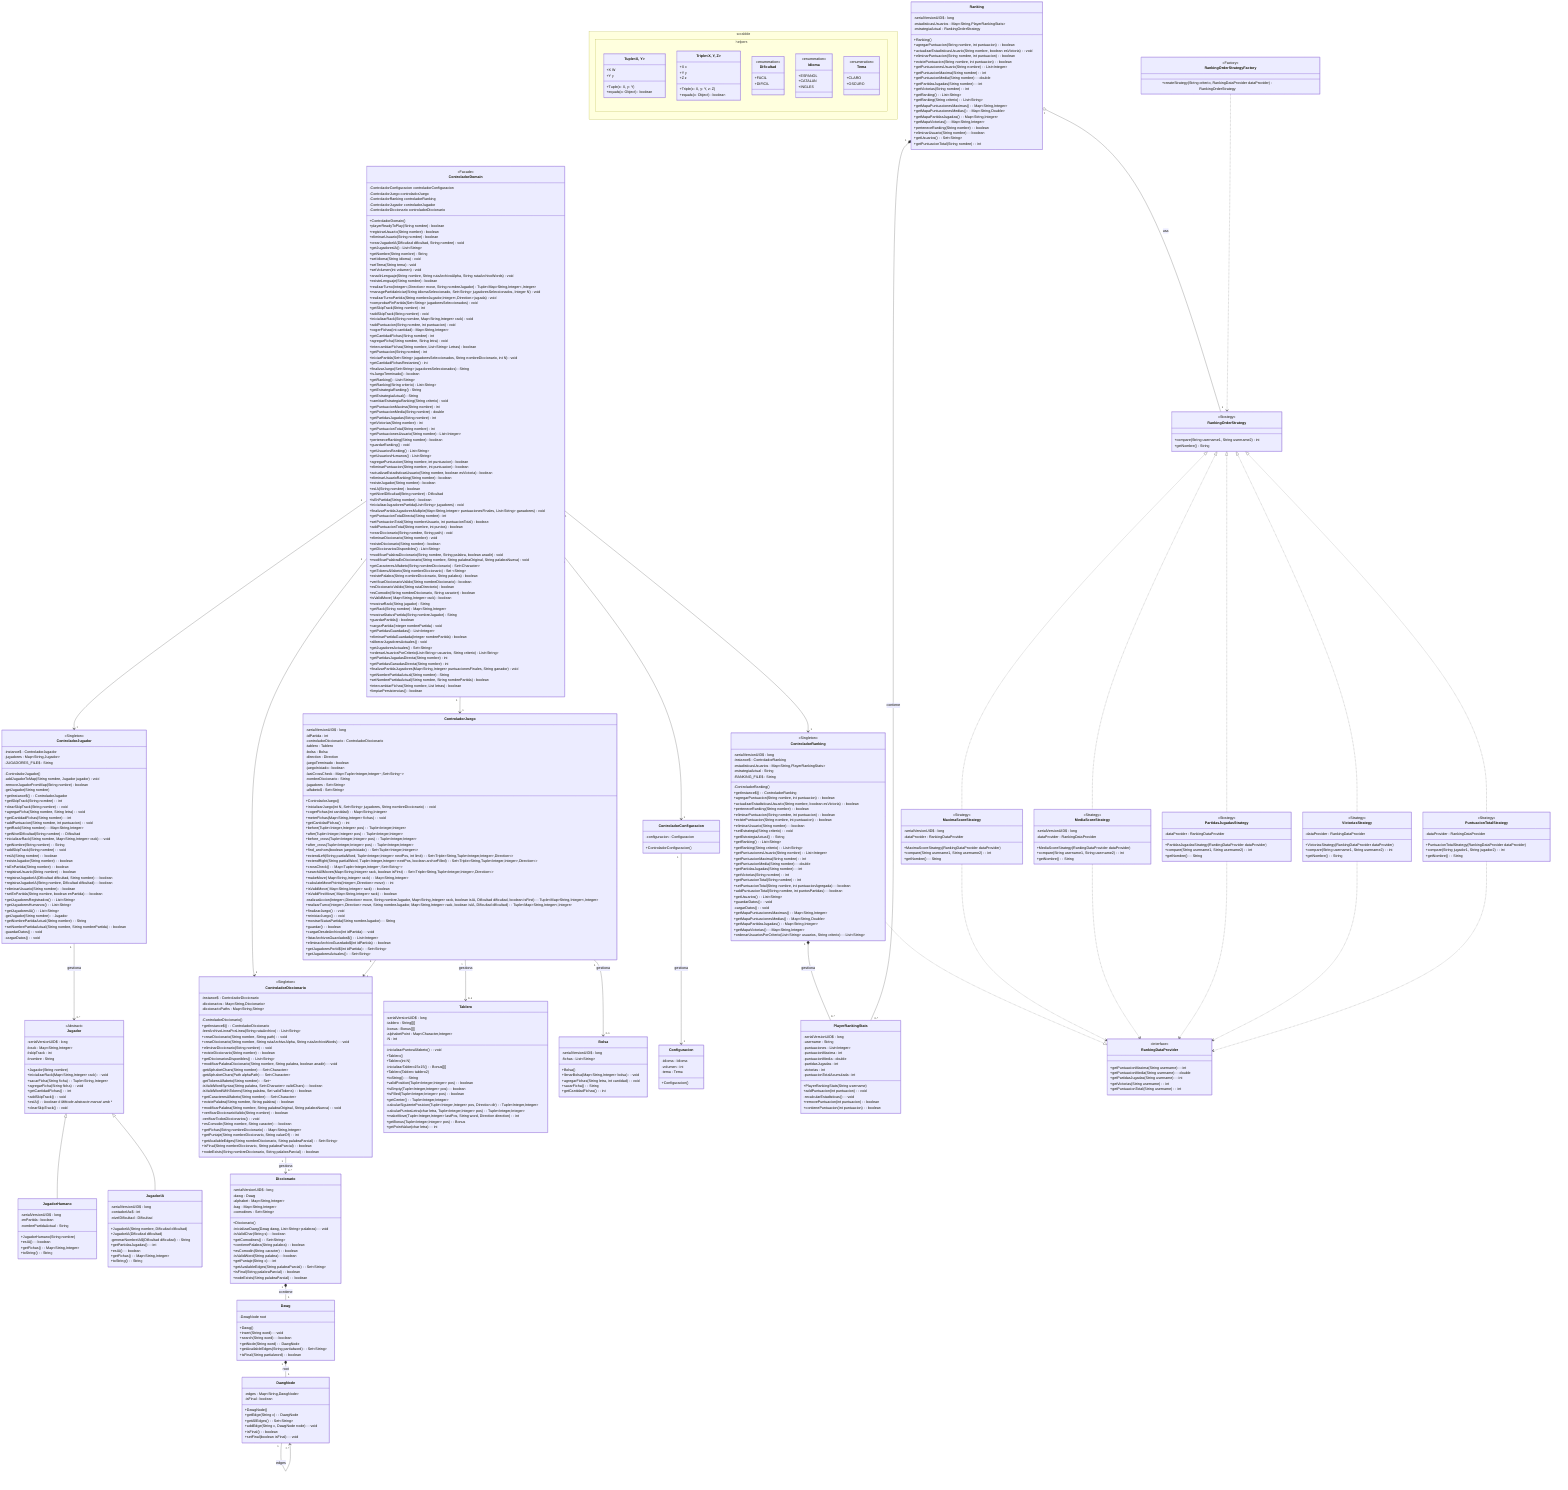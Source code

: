 classDiagram
    direction TB
    class ControladorDomain {
        <<Facade>>
        -ControladorConfiguracion controladorConfiguracion
        -ControladorJuego controladorJuego
        -ControladorRanking controladorRanking
        -ControladorJugador controladorJugador
        -ControladorDiccionario controladorDiccionario
        +ControladorDomain()
        +playerReadyToPlay(String nombre) boolean
        +registrarUsuario(String nombre) boolean
        +eliminarUsuario(String nombre) boolean
        +crearJugadorIA(Dificultad dificultad, String nombre) void
        +getJugadoresIA() List~String~
        +getNombre(String nombre) String
    
        +setIdioma(String idioma) void
        +setTema(String tema) void
        +setVolumen(int volumen) void
        +anadirLenguaje(String nombre, String rutaArchivoAlpha, String rutaArchivoWords) void
        +existeLenguaje(String nombre) boolean
        +realizarTurno(Triple~String,Tuple~Integer,Integer~,Direction~ move, String nombreJugador) Tuple~Map~String,Integer~,Integer~
        +managePartidaIniciar(String idiomaSeleccionado, Set~String~ jugadoresSeleccionados, Integer N) void
        +realizarTurnoPartida(String nombreJugador, Triple~String,Tuple~Integer,Integer~,Direction~ jugada) void
        +comprobarFinPartida(Set~String~ jugadoresSeleccionados) void
        +getSkipTrack(String nombre) int
        +addSkipTrack(String nombre) void
        +inicializarRack(String nombre, Map~String,Integer~ rack) void
        +addPuntuacion(String nombre, int puntuacion) void
        +cogerFichas(int cantidad) Map~String,Integer~
        +getCantidadFichas(String nombre) int
        +agregarFicha(String nombre, String letra) void
        +intercambiarFichas (String nombre, List~String~ Letras) boolean
        +getPuntuacion(String nombre) int
        +iniciarPartida(Set~String~ jugadoresSeleccionados, String nombreDiccionario, int N) void
        +getCantidadFichasRestantes() int
        +finalizarJuego(Set~String~ jugadoresSeleccionados) String
        +isJuegoTerminado() boolean
        +getRanking() List~String~
        +getRanking(String criterio) List~String~
        +getEstrategiaRanking() String
        +getEstrategiaActual() String
        +cambiarEstrategiaRanking(String criterio) void
        +getPuntuacionMaxima(String nombre) int
        +getPuntuacionMedia(String nombre) double
        +getPartidasJugadas(String nombre) int
        +getVictorias(String nombre) int
        +getPuntuacionTotal(String nombre) int
        +getPuntuacionesUsuario(String nombre) List~Integer~
        +perteneceRanking(String nombre) boolean
        +guardarRanking() void
        +getUsuariosRanking() List~String~
        +getUsuariosHumanos() List~String~
        +agregarPuntuacion(String nombre, int puntuacion) boolean
        +eliminarPuntuacion(String nombre, int puntuacion) boolean
        +actualizarEstadisticasUsuario(String nombre, boolean esVictoria) boolean
        +eliminarUsuarioRanking(String nombre) boolean
        +existeJugador(String nombre) boolean
        +esIA(String nombre) boolean
        +getNivelDificultad(String nombre) Dificultad
        +isEnPartida(String nombre) boolean
        +inicializarJugadoresPartida(List~String~ jugadores) void
        +finalizarPartidaJugadoresMultiple(Map~String,Integer~ puntuacionesFinales, List~String~ ganadores) void
        +getPuntuacionTotalDirecta(String nombre) int
        +setPuntuacionTotal(String nombreUsuario, int puntuacionTotal) boolean
        +addPuntuacionTotal(String nombre, int puntos) boolean
        +crearDiccionario(String nombre, String path) void
        +eliminarDiccionario(String nombre) void
        +existeDiccionario(String nombre) boolean
        +getDiccionariosDisponibles() List~String~
        +modificarPalabraDiccionario(String nombre, String palabra, boolean anadir) void
        +modificarPalabraEnDiccionario(String nombre, String palabraOriginal, String palabraNueva) void
        +getCaracteresAlfabeto(String nombreDiccionario) Set~Character~
        +getTokensAlfabeto(Strig nombreDiccionario)Set ~String~
        +existePalabra(String nombreDiccionario, String palabra) boolean
        +verificarDiccionarioValido(String nombreDiccionario) boolean
        +esDiccionarioValido(String rutaDirectorio) boolean
        +esComodin(String nombreDiccionario, String caracter) boolean
        +isValidMove(Triple~String,Tuple~Integer,Integer~,Direction~ move, Map~String,Integer~ rack) boolean
        +mostrarRack(String jugador) String
        +getRack(String nombre) Map~String,Integer~
        +mostrarStatusPartida(String nombreJugador) String
        +guardarPartida() boolean
        +cargarPartida(Integer nombrePartida) void
        +getPartidasGuardadas() List~Integer~
        +eliminarPartidaGuardada(Integer nombrePartida) boolean
        +aliberarJugadoresActuales() void
        +getJugadoresActuales() Set~String~
        +ordenarUsuariosPorCriterio(List~String~ usuarios, String criterio) List~String~
        +getPartidasJugadasDirecta(String nombre) int
        +getPartidasGanadasDirecta(String nombre) int
        +finalizarPartidaJugadores(Map~String,Integer~ puntuacionesFinales, String ganador) void
        +getNombrePartidaActual(String nombre) String
        +setNombrePartidaActual(String nombre, String nombrePartida) boolean
        +intercambiarFichas(String nombre, List<String> letras) boolean
        +limpiarPersistencias() boolean
    }
    class ControladorConfiguracion {
        -configuracion : Configuracion
        +ControladorConfiguracion()
    }
    
    class ControladorJuego {
        -serialVersionUID$ : long
        -idPartida : int
        -controladorDiccionario : ControladorDiccionario
        -tablero : Tablero
        -bolsa : Bolsa
        -direction : Direction
        -juegoTerminado : boolean
        -juegoIniciado : boolean
        -lastCrossCheck : Map~Tuple~Integer,Integer~,Set~String~~
        -nombreDiccionario : String
        -jugadores : Set~String~
        -alfabeto$ : Set~String~
        +ControladorJuego()
        +inicializarJuego(int N, Set~String~ jugadores, String nombreDiccionario) : void
        +cogerFichas(int cantidad) : Map~String,Integer~
        +meterFichas(Map~String,Integer~ fichas) : void
        +getCantidadFichas() : int
        +before(Tuple~Integer,Integer~ pos) : Tuple~Integer,Integer~
        +after(Tuple~Integer,Integer~ pos) : Tuple~Integer,Integer~
        +before_cross(Tuple~Integer,Integer~ pos) : Tuple~Integer,Integer~
        +after_cross(Tuple~Integer,Integer~ pos) : Tuple~Integer,Integer~
        +find_anchors(boolean juegoIniciado) : Set~Tuple~Integer,Integer~~
        +extendLeft(String partialWord, Map~String,Integer~ rack, Tuple~Integer,Integer~ nextPos, int limit) : Set~Triple~String,Tuple~Integer,Integer~,Direction~~
        +extendRight(String partialWord, Map~String,Integer~ rack, Tuple~Integer,Integer~ nextPos, boolean archorFilled) : Set~Triple~String,Tuple~Integer,Integer~,Direction~~
        +crossCheck() : Map~Tuple~Integer,Integer~,Set~String~~
        +searchAllMoves(Map~String,Integer~ rack, boolean isFirst) : Set~Triple~String,Tuple~Integer,Integer~,Direction~~
        +makeMove(Triple~String,Tuple~Integer,Integer~,Direction~ move, Map~String,Integer~ rack) : Map~String,Integer~
        +calculateMovePoints(Triple~String,Tuple~Integer,Integer~,Direction~ move) : int
        +isValidMove(Triple~String,Tuple~Integer,Integer~,Direction~ move, Map~String,Integer~ rack) : boolean
        +isValidFirstMove(Triple~String,Tuple~Integer,Integer~,Direction~ move, Map~String,Integer~ rack) : boolean
        -realizarAccion(Triple~String,Tuple~Integer,Integer~,Direction~ move, String nombreJugador, Map~String,Integer~ rack, boolean isIA, Dificultad dificultad, boolean isFirst) : Tuple~Map~String,Integer~,Integer~
        +realizarTurno(Triple~String,Tuple~Integer,Integer~,Direction~ move, String nombreJugador, Map~String,Integer~ rack, boolean isIA, Dificultad dificultad) : Tuple~Map~String,Integer~,Integer~
        +finalizarJuego() : void
        +reiniciarJuego() : void
        +mostrarStatusPartida(String nombreJugador) : String
        +guardar() : boolean
        +cargarDesdeArchivo(int idPartida) : void
        +listarArchivosGuardados$() : List~Integer~
        +eliminarArchivoGuardado$(int idPartida) : boolean
        +getJugadoresPorId$(int idPartida) : Set~String~
        +getJugadoresActuales() : Set~String~
    }
    class ControladorJugador {
        <<Singleton>>
        -instance$ : ControladorJugador
        -jugadores : Map~String,Jugador~
        -JUGADORES_FILE$ : String
        -ControladorJugador()
        -addJugadorToMap(String nombre, Jugador jugador) void
        -removeJugadorFromMap(String nombre) boolean
        -getJugador(String nombre)
        +getInstance$() : ControladorJugador
        +getSkipTrack(String nombre) : int
        +clearSkipTrack(String nombre) : void
        +agregarFicha(String nombre, String letra) : void
        +getCantidadFichas(String nombre) : int
        +addPuntuacion(String nombre, int puntuacion) : void
        +getRack(String nombre) : Map~String,Integer~
        +getNivelDificultad(String nombre) : Dificultad
        +inicializarRack(String nombre, Map~String,Integer~ rack) : void
        +getNombre(String nombre) : String
        +addSkipTrack(String nombre) : void
        +esIA(String nombre) : boolean
        +existeJugador(String nombre) : boolean
        +isEnPartida(String nombre) : boolean
        +registrarUsuario(String nombre) : boolean
        +registrarJugadorIA(Dificultad dificultad, String nombre) : boolean
        +registrarJugadorIA(String nombre, Dificultad dificultad) : boolean
        +eliminarUsuario(String nombre) : boolean
        +setEnPartida(String nombre, boolean enPartida) : boolean
        +getJugadoresRegistrados() : List~String~
        +getJugadoresHumanos() : List~String~
        +getJugadoresIA() : List~String~
        -getJugador(String nombre) : Jugador
        +getNombrePartidaActual(String nombre) : String
        +setNombrePartidaActual(String nombre, String nombrePartida) : boolean
        -guardarDatos() : void
        -cargarDatos() : void
    }
    class ControladorRanking {
        <<Singleton>>
        -serialVersionUID$ : long
        -instance$ : ControladorRanking
        -estadisticasUsuarios : Map~String,PlayerRankingStats~
        -estrategiaActual : String
        -RANKING_FILE$ : String
        -ControladorRanking()
        +getInstance$() : ControladorRanking
        +agregarPuntuacion(String nombre, int puntuacion) : boolean
        +actualizarEstadisticasUsuario(String nombre, boolean esVictoria) : boolean
        +perteneceRanking(String nombre) : boolean
        +eliminarPuntuacion(String nombre, int puntuacion) : boolean
        +existePuntuacion(String nombre, int puntuacion) : boolean
        +eliminarUsuario(String nombre) : boolean
        +setEstrategia(String criterio) : void
        +getEstrategiaActual() : String
        +getRanking() : List~String~
        +getRanking(String criterio) : List~String~
        +getPuntuacionesUsuario(String nombre) : List~Integer~
        +getPuntuacionMaxima(String nombre) : int
        +getPuntuacionMedia(String nombre) : double
        +getPartidasJugadas(String nombre) : int
        +getVictorias(String nombre) : int
        +getPuntuacionTotal(String nombre) : int
        +setPuntuacionTotal(String nombre, int puntuacionAgregada) : boolean
        +addPuntuacionTotal(String nombre, int puntosPartidas) : boolean
        +getUsuarios() : List~String~
        +guardarDatos() : void
        -cargarDatos() : void
        +getMapaPuntuacionesMaximas() : Map~String,Integer~
        +getMapaPuntuacionesMedias() : Map~String,Double~
        +getMapaPartidasJugadas() : Map~String,Integer~
        +getMapaVictorias() : Map~String,Integer~
        +ordenarUsuariosPorCriterio(List~String~ usuarios, String criterio) : List~String~
    }
    class ControladorDiccionario {
        <<Singleton>>
        -instance$ : ControladorDiccionario
        -diccionarios : Map~String,Diccionario~
        -diccionarioPaths : Map~String,String~
        -ControladorDiccionario()
        +getInstance$() : ControladorDiccionario
        -leerArchivoLineaPorLinea(String rutaArchivo) : List~String~
        +crearDiccionario(String nombre, String path) : void
        +crearDiccionario(String nombre, String rutaArchivoAlpha, String rutaArchivoWords) : void
        +eliminarDiccionario(String nombre) : void
        +existeDiccionario(String nombre) : boolean
        +getDiccionariosDisponibles() : List~String~
        +modificarPalabraDiccionario(String nombre, String palabra, boolean anadir) : void
        -getAlphabetChars(String nombre) : Set~Character~
        -getAlphabetChars(Path alphaPath) : Set~Character~
        -getTokensAlfabeto(String nombre) : Set<String>~
        -isValidWordSyntax(String palabra, Set~Character~ validChars) : boolean
        -isValidWordWithTokens(String palabra, Set<String> validTokens): boolean
        +getCaracteresAlfabeto(String nombre) : Set~Character~
        +existePalabra(String nombre, String palabra) : boolean
        +modificarPalabra(String nombre, String palabraOriginal, String palabraNueva) : void
        +verificarDiccionarioValido(String nombre) : boolean
        -verificarTodosDiccionarios() : void
        +esComodin(String nombre, String caracter) : boolean
        +getFichas(String nombreDiccionario) : Map~String,Integer~
        +getPuntaje(String nombreDiccionario, String valueOf) : int
        +getAvailableEdges(String nombreDiccionario, String palabraParcial) : Set~String~
        +isFinal(String nombreDiccionario, String palabraParcial) : boolean
        +nodeExists(String nombreDiccionario, String palabraParcial) : boolean
    }
    class Jugador {
        <<Abstract>>
        -serialVersionUID$ : long
        #rack : Map~String,Integer~
        #skipTrack : int
        #nombre : String
        +Jugador(String nombre)

        +inicializarRack(Map~String,Integer~ rack) : void
        +sacarFicha(String ficha) : Tuple~String,Integer~
        +agregarFicha(String ficha) : void
        +getCantidadFichas() : int
        +addSkipTrack() : void
        +esIA()* : boolean  # Mètode abstracte marcat amb *
        +clearSkipTrack() : void
    }
    class JugadorHumano {
        -serialVersionUID$ : long
        -enPartida : boolean
        -nombrePartidaActual : String
        +JugadorHumano(String nombre)
        +esIA() : boolean
        +getFichas() : Map~String,Integer~
        +toString() : String
    }
    class JugadorIA {
        -serialVersionUID$ : long
        -contadorIAs$ : int
        -nivelDificultad : Dificultad
        +JugadorIA(String nombre, Dificultad dificultad)
        +JugadorIA(Dificultad dificultad)
        -generarNombreIA$(Dificultad dificultad) : String
        +getPartidasJugadas() : int
        +esIA() : boolean
        +getFichas() : Map~String,Integer~
        +toString() : String
    }
    class Tablero {
        -serialVersionUID$ : long
        -tablero : String[][]
        -bonus : Bonus[][]
        -alphabetPoint : Map~Character,Integer~
        -N : int
        -inicializarPuntosAlfabeto() : void
        +Tablero()
        +Tablero(int N)
        -inicializarTablero15x15() : Bonus[][]
        +Tablero(Tablero tablero2)
        +toString() : String
        +validPosition(Tuple~Integer,Integer~ pos) : boolean
        +isEmpty(Tuple~Integer,Integer~ pos) : boolean
        +isFilled(Tuple~Integer,Integer~ pos) : boolean
        +getCenter() : Tuple~Integer,Integer~
        -calcularSiguientePosicion(Tuple~Integer,Integer~ pos, Direction dir) : Tuple~Integer,Integer~
        -calcularPuntosLetra(char letra, Tuple~Integer,Integer~ pos) : Tuple~Integer,Integer~
        +makeMove(Tuple~Integer,Integer~ lastPos, String word, Direction direction) : int
        +getBonus(Tuple~Integer,Integer~ pos) : Bonus
        +getPointValue(char letra) : int
    }
    class Bolsa {
        -serialVersionUID$ : long
        -fichas : List~String~
        +Bolsa()
        +llenarBolsa(Map~String,Integer~ bolsa) : void
        +agregarFichas(String letra, int cantidad) : void
        +sacarFicha() : String
        +getCantidadFichas() : int
    }
    class Diccionario {
        -serialVersionUID$ : long
        -dawg : Dawg
        -alphabet : Map~String,Integer~
        -bag : Map~String,Integer~
        -comodines : Set~String~
        +Diccionario()
        -inicializarDawg(Dawg dawg, List~String~ palabras) : void
        -isValidChar(String s) : boolean
        +getComodines() : Set~String~
        +contienePalabra(String palabra) : boolean
        +esComodin(String caracter) : boolean
        -isValidWord(String palabra) : boolean
        +getPuntaje(String c) : int
        +getAvailableEdges(String palabraParcial) : Set~String~
        +isFinal(String palabraParcial) : boolean
        +nodeExists(String palabraParcial) : boolean
    }
    class Dawg {
        -DawgNode root
        +Dawg()
        +insert(String word) : void
        +search(String word) : boolean
        +getNode(String word) : DawgNode
        +getAvailableEdges(String partialword) : Set~String~
        +isFinal(String partialword) : boolean
    }
    class DawgNode {
        -edges : Map~String,DawgNode~
        -isFinal : boolean
        +DawgNode()
        +getEdge(String c) : DawgNode
        +getAllEdges() : Set~String~
        +addEdge(String c, DawgNode node) : void
        +isFinal() : boolean
        +setFinal(boolean isFinal) : void
    }
    class Configuracion {
        -idioma : Idioma
        -volumen : int
        -tema : Tema
        +Configuracion()
    }
    class Ranking {
        -serialVersionUID$ : long
        -estadisticasUsuarios : Map~String,PlayerRankingStats~
        -estrategiaActual : RankingOrderStrategy
        +Ranking()
        +agregarPuntuacion(String nombre, int puntuacion) : boolean
        +actualizarEstadisticasUsuario(String nombre, boolean esVictoria) : void
        +eliminarPuntuacion(String nombre, int puntuacion) : boolean
        +existePuntuacion(String nombre, int puntuacion) : boolean
        +getPuntuacionesUsuario(String nombre) : List~Integer~
        +getPuntuacionMaxima(String nombre) : int
        +getPuntuacionMedia(String nombre) : double
        +getPartidasJugadas(String nombre) : int
        +getVictorias(String nombre) : int
        +getRanking() : List~String~
        +getRanking(String criterio) : List~String~
        +getMapaPuntuacionesMaximas() : Map~String,Integer~
        +getMapaPuntuacionesMedias() : Map~String,Double~
        +getMapaPartidasJugadas() : Map~String,Integer~
        +getMapaVictorias() : Map~String,Integer~
        +perteneceRanking(String nombre) : boolean
        +eliminarUsuario(String nombre) : boolean
        +getUsuarios() : Set~String~
        +getPuntuacionTotal(String nombre) : int
    }
    class PlayerRankingStats {
      -serialVersionUID$ : long
        -username : String
        -puntuaciones : List~Integer~
        -puntuacionMaxima : int
        -puntuacionMedia : double
        -partidasJugadas : int
        -victorias : int
        -puntuacionTotalAcumulada : int
        +PlayerRankingStats(String username)
        +addPuntuacion(int puntuacion) : void
        -recalcularEstadisticas() : void
        +removePuntuacion(int puntuacion) : boolean
        +contienePuntuacion(int puntuacion) : boolean
    }
    class RankingOrderStrategy {
        <<Strategy>>
        <<interface>>
        +compare(String username1, String username2) int
        +getNombre() String
    }
    class MaximaScoreStrategy {
        <<Strategy>>
        -serialVersionUID$ : long
        -dataProvider : RankingDataProvider
        +MaximaScoreStrategy(RankingDataProvider dataProvider)
        +compare(String username1, String username2) : int
        +getNombre() : String
    }
    class MediaScoreStrategy {
        <<Strategy>>
        -serialVersionUID$ : long
        -dataProvider : RankingDataProvider
        +MediaScoreStrategy(RankingDataProvider dataProvider)
        +compare(String username1, String username2) : int
        +getNombre() : String
    }
    class PuntuacionTotalStrategy {
        <<Strategy>>
        -dataProvider : RankingDataProvider
        +PuntuacionTotalStrategy(RankingDataProvider dataProvider)
        +compare(String jugador1, String jugador2) : int
        +getNombre() : String
    }
    class PartidasJugadasStrategy {
        <<Strategy>>
        -dataProvider : RankingDataProvider
        +PartidasJugadasStrategy(RankingDataProvider dataProvider)
        +compare(String username1, String username2) : int
        +getNombre() : String
    }
    class RankingOrderStrategyFactory {
        <<Factory>>
        +createStrategy(String criterio, RankingDataProvider dataProvider) RankingOrderStrategy
    }
    class RankingDataProvider {
        <<interface>>
        +getPuntuacionMaxima(String username) : int
        +getPuntuacionMedia(String username) : double
        +getPartidasJugadas(String username) : int
        +getVictorias(String username) : int
        +getPuntuacionTotal(String username) : int
    }
    class VictoriasStrategy {
        <<Strategy>>
        -dataProvider : RankingDataProvider
        +VictoriasStrategy(RankingDataProvider dataProvider)
        +compare(String username1, String username2) : int
        +getNombre() : String
    }
namespace scrabble.helpers {
  class Tuple~X, Y~ {
    +X W
    +Y y
    +Tuple(x: X, y: Y)
    +equals(o: Object) boolean
  }
  class Triple~X, Y, Z~ {
    +X x
    +Y y
    +Z z
    +Triple(x: X, y: Y, z: Z)
    +equals(o: Object) boolean
  }
  class Dificultad {
    <<enumeration>>
    +FACIL
    +DIFICIL
  }
  class Idioma {
    <<enumeration>>
    +ESPANOL
    +CATALAN
    +INGLES
  }
  class Tema {
    <<enumeration>>
    +CLARO
    +OSCURO
  }
}
    ControladorJugador "1" --> "0..*" Jugador : gestiona
    ControladorConfiguracion "1" --> "1" Configuracion : gestiona
    ControladorJuego "1" --> "0..1" Tablero : gestiona
    ControladorJuego "1" --> "0..1" Bolsa : gestiona
    ControladorRanking "1" *-- "0..*" PlayerRankingStats : gestiona
    ControladorDiccionario "1" --> "0..*" Diccionario : gestiona
    Diccionario "1" *-- "1" Dawg : contiene
    Dawg "1" *-- "1" DawgNode : root
    DawgNode "1" --> "0..*" DawgNode : edges
    Ranking "1" *-- "0..*" PlayerRankingStats : contiene
    Ranking "1" o-- "1" RankingOrderStrategy : usa
    ControladorDomain "1" --> "1" ControladorConfiguracion
    ControladorDomain "1" --> "1" ControladorJuego
    ControladorDomain "1" --> "1" ControladorRanking
    ControladorDomain "1" --> "1" ControladorJugador
    ControladorDomain "1" --> "1" ControladorDiccionario
    ControladorJuego "1" --> "1" ControladorDiccionario
    ControladorRanking ..|> RankingDataProvider
    Jugador <|-- JugadorHumano
    Jugador <|-- JugadorIA
    RankingOrderStrategy <|.. VictoriasStrategy
    RankingOrderStrategy <|.. PuntuacionTotalStrategy
    RankingOrderStrategy <|.. MaximaScoreStrategy
    RankingOrderStrategy <|.. MediaScoreStrategy
    RankingOrderStrategy <|.. PartidasJugadasStrategy
    RankingOrderStrategyFactory ..> RankingOrderStrategy
    MaximaScoreStrategy ..> RankingDataProvider
    MediaScoreStrategy ..> RankingDataProvider
    PartidasJugadasStrategy ..> RankingDataProvider
    VictoriasStrategy ..> RankingDataProvider
    PuntuacionTotalStrategy ..> RankingDataProvider
